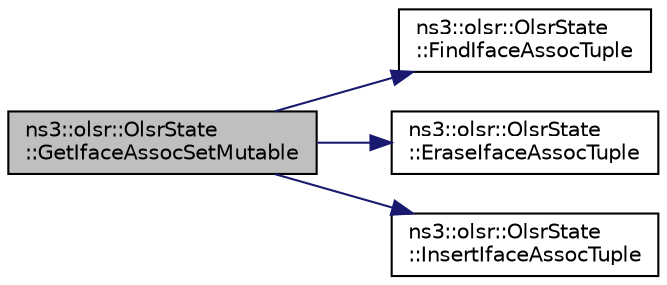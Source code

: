 digraph "ns3::olsr::OlsrState::GetIfaceAssocSetMutable"
{
  edge [fontname="Helvetica",fontsize="10",labelfontname="Helvetica",labelfontsize="10"];
  node [fontname="Helvetica",fontsize="10",shape=record];
  rankdir="LR";
  Node1 [label="ns3::olsr::OlsrState\l::GetIfaceAssocSetMutable",height=0.2,width=0.4,color="black", fillcolor="grey75", style="filled", fontcolor="black"];
  Node1 -> Node2 [color="midnightblue",fontsize="10",style="solid"];
  Node2 [label="ns3::olsr::OlsrState\l::FindIfaceAssocTuple",height=0.2,width=0.4,color="black", fillcolor="white", style="filled",URL="$d1/d02/classns3_1_1olsr_1_1OlsrState.html#a35a68caeae507605f294290967216d50"];
  Node1 -> Node3 [color="midnightblue",fontsize="10",style="solid"];
  Node3 [label="ns3::olsr::OlsrState\l::EraseIfaceAssocTuple",height=0.2,width=0.4,color="black", fillcolor="white", style="filled",URL="$d1/d02/classns3_1_1olsr_1_1OlsrState.html#a16dc218c6ffe6aed37c5ddfb9d941970"];
  Node1 -> Node4 [color="midnightblue",fontsize="10",style="solid"];
  Node4 [label="ns3::olsr::OlsrState\l::InsertIfaceAssocTuple",height=0.2,width=0.4,color="black", fillcolor="white", style="filled",URL="$d1/d02/classns3_1_1olsr_1_1OlsrState.html#adfa9fad0b607bb12e917b4498d1f4547"];
}
